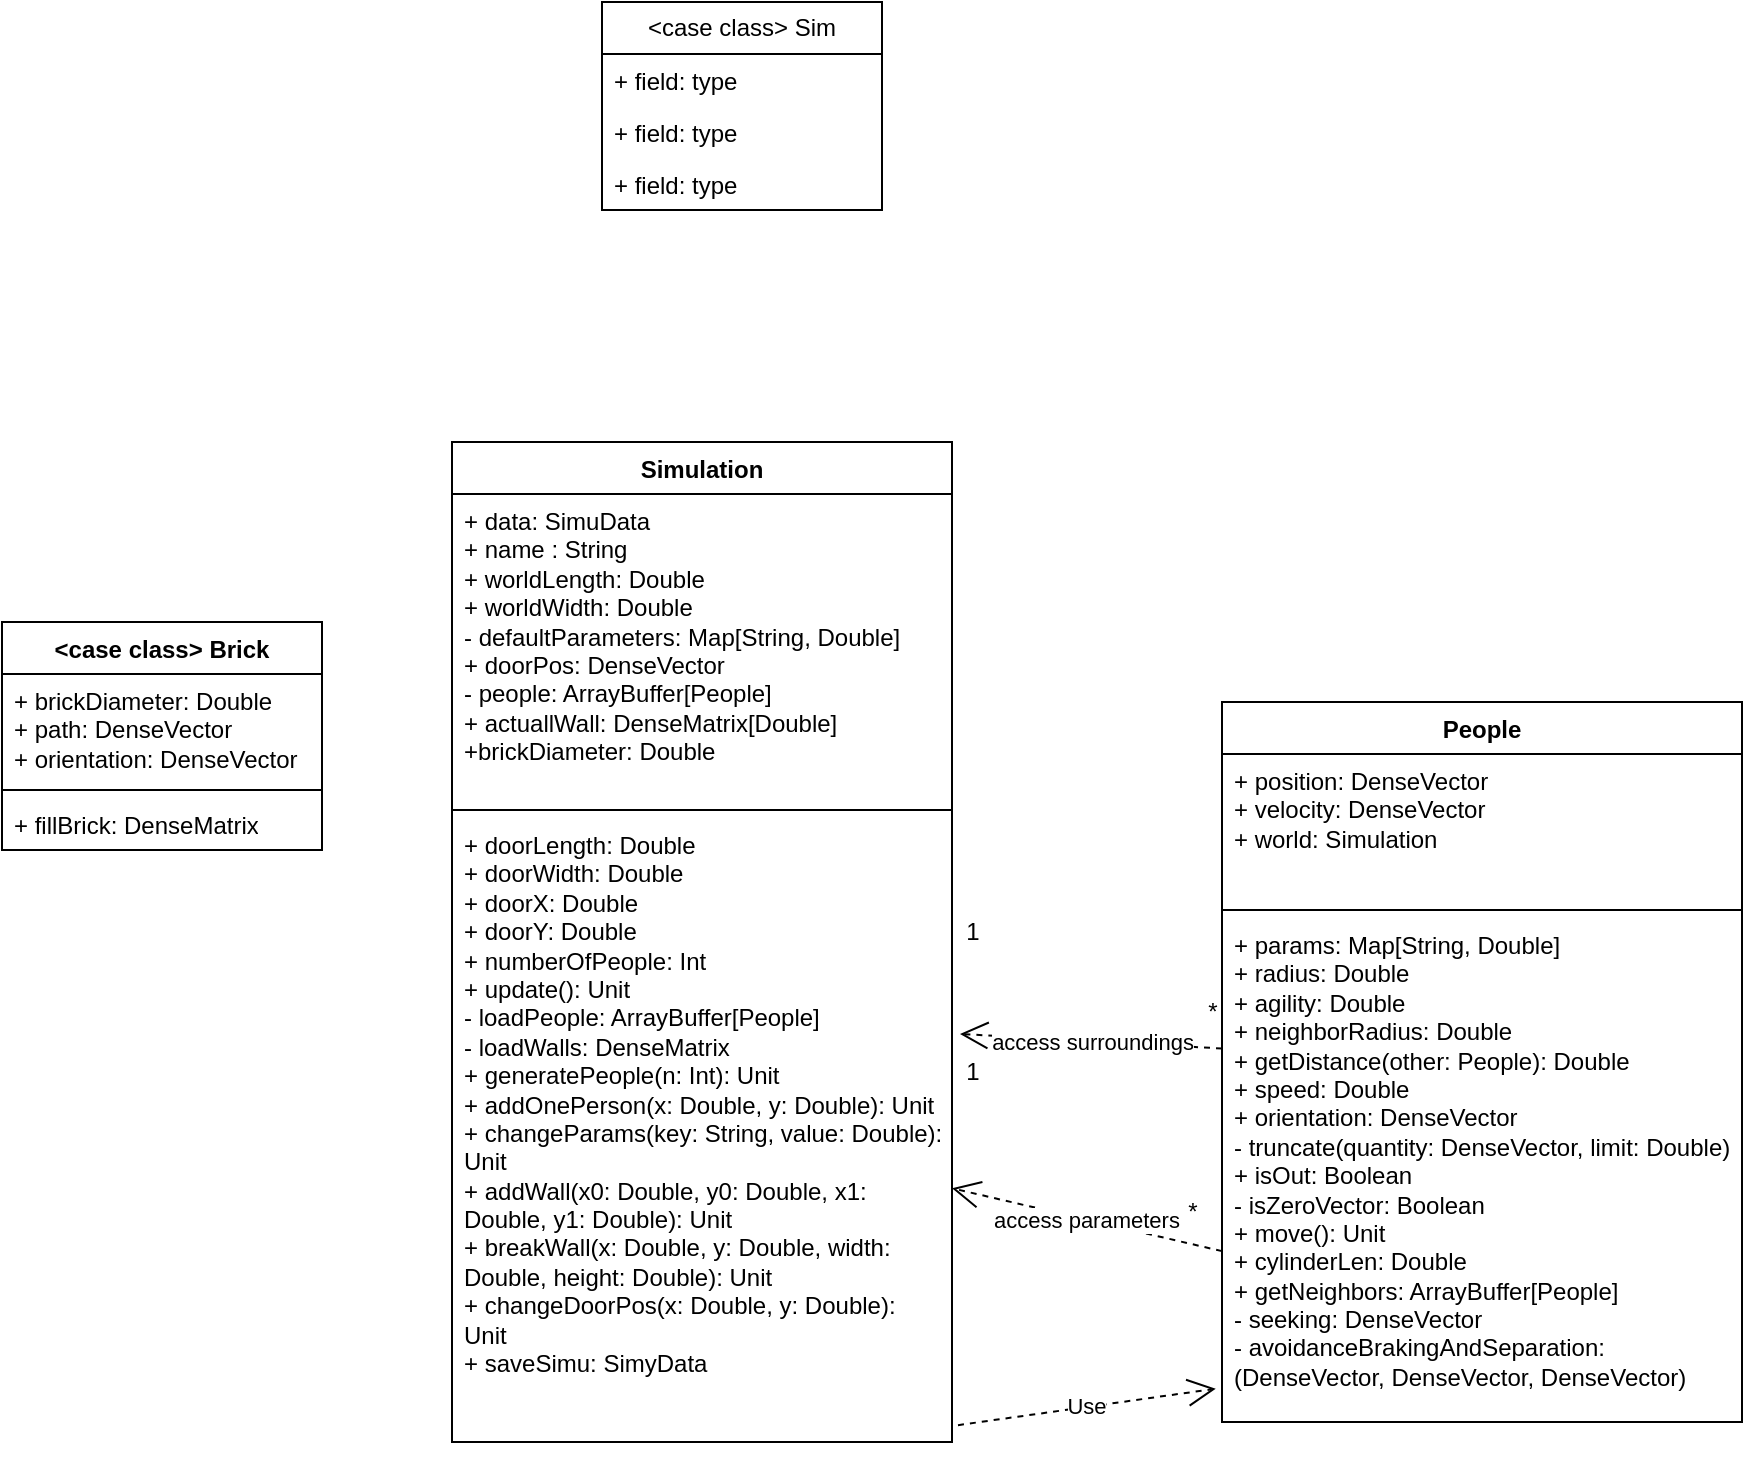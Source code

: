 <mxfile version="24.3.0" type="github">
  <diagram id="C5RBs43oDa-KdzZeNtuy" name="Page-1">
    <mxGraphModel dx="391" dy="385" grid="1" gridSize="10" guides="1" tooltips="1" connect="1" arrows="1" fold="1" page="1" pageScale="1" pageWidth="1169" pageHeight="827" math="0" shadow="0">
      <root>
        <mxCell id="WIyWlLk6GJQsqaUBKTNV-0" />
        <mxCell id="WIyWlLk6GJQsqaUBKTNV-1" parent="WIyWlLk6GJQsqaUBKTNV-0" />
        <mxCell id="RkpjHpUXgbbp_-WKOQ0z-4" value="Simulation" style="swimlane;fontStyle=1;align=center;verticalAlign=top;childLayout=stackLayout;horizontal=1;startSize=26;horizontalStack=0;resizeParent=1;resizeParentMax=0;resizeLast=0;collapsible=1;marginBottom=0;whiteSpace=wrap;html=1;" parent="WIyWlLk6GJQsqaUBKTNV-1" vertex="1">
          <mxGeometry x="355" y="370" width="250" height="500" as="geometry" />
        </mxCell>
        <mxCell id="RkpjHpUXgbbp_-WKOQ0z-5" value="&lt;div&gt;+ data: SimuData&lt;br&gt;&lt;/div&gt;&lt;div&gt;+ name : String&lt;br&gt;&lt;/div&gt;&lt;div&gt;+ worldLength: Double&lt;/div&gt;&lt;div&gt;+ worldWidth: Double&lt;/div&gt;&lt;div&gt;- defaultParameters: Map[String, Double]&lt;/div&gt;&lt;div&gt;+ doorPos: DenseVector&lt;br&gt;&lt;/div&gt;&lt;div&gt;- people: ArrayBuffer[People] &lt;br&gt;&lt;/div&gt;&lt;div&gt;+ actuallWall: DenseMatrix[Double]&lt;/div&gt;&lt;div&gt;+brickDiameter: Double&lt;/div&gt;&lt;div&gt;&lt;br&gt;&lt;/div&gt;&lt;div&gt;&lt;br&gt;&lt;/div&gt;&lt;div&gt;&lt;br&gt;&lt;/div&gt;" style="text;strokeColor=none;fillColor=none;align=left;verticalAlign=top;spacingLeft=4;spacingRight=4;overflow=hidden;rotatable=0;points=[[0,0.5],[1,0.5]];portConstraint=eastwest;whiteSpace=wrap;html=1;" parent="RkpjHpUXgbbp_-WKOQ0z-4" vertex="1">
          <mxGeometry y="26" width="250" height="154" as="geometry" />
        </mxCell>
        <mxCell id="RkpjHpUXgbbp_-WKOQ0z-6" value="" style="line;strokeWidth=1;fillColor=none;align=left;verticalAlign=middle;spacingTop=-1;spacingLeft=3;spacingRight=3;rotatable=0;labelPosition=right;points=[];portConstraint=eastwest;strokeColor=inherit;" parent="RkpjHpUXgbbp_-WKOQ0z-4" vertex="1">
          <mxGeometry y="180" width="250" height="8" as="geometry" />
        </mxCell>
        <mxCell id="RkpjHpUXgbbp_-WKOQ0z-7" value="&lt;div&gt;+ doorLength: Double&lt;br&gt;&lt;/div&gt;&lt;div&gt;+ doorWidth: Double&lt;/div&gt;&lt;div&gt;+ doorX: Double&lt;/div&gt;&lt;div&gt;+ doorY: Double&lt;br&gt;&lt;/div&gt;&lt;div&gt;+ numberOfPeople: Int&lt;/div&gt;&lt;div&gt;+ update(): Unit&lt;/div&gt;&lt;div&gt;- loadPeople: ArrayBuffer[People]&lt;/div&gt;&lt;div&gt;- loadWalls: DenseMatrix&lt;/div&gt;&lt;div&gt;+ generatePeople(n: Int): Unit&lt;/div&gt;&lt;div&gt;+ addOnePerson(x: Double, y: Double): Unit&lt;/div&gt;&lt;div&gt;+ changeParams(key: String, value: Double): Unit&lt;/div&gt;&lt;div&gt;+ addWall(x0: Double, y0: Double, x1: Double, y1: Double): Unit&lt;/div&gt;&lt;div&gt;+ breakWall(x: Double, y: Double, width: Double, height: Double): Unit&lt;/div&gt;&lt;div&gt;+ changeDoorPos(x: Double, y: Double): Unit&lt;/div&gt;&lt;div&gt;+ saveSimu: SimyData&lt;br&gt;&lt;/div&gt;&lt;div&gt;&lt;br&gt;&lt;/div&gt;" style="text;strokeColor=none;fillColor=none;align=left;verticalAlign=top;spacingLeft=4;spacingRight=4;overflow=hidden;rotatable=0;points=[[0,0.5],[1,0.5]];portConstraint=eastwest;whiteSpace=wrap;html=1;" parent="RkpjHpUXgbbp_-WKOQ0z-4" vertex="1">
          <mxGeometry y="188" width="250" height="312" as="geometry" />
        </mxCell>
        <mxCell id="jS9uIl8wAypgQjRNOiSP-0" value="People" style="swimlane;fontStyle=1;align=center;verticalAlign=top;childLayout=stackLayout;horizontal=1;startSize=26;horizontalStack=0;resizeParent=1;resizeParentMax=0;resizeLast=0;collapsible=1;marginBottom=0;whiteSpace=wrap;html=1;" parent="WIyWlLk6GJQsqaUBKTNV-1" vertex="1">
          <mxGeometry x="740" y="500" width="260" height="360" as="geometry" />
        </mxCell>
        <mxCell id="jS9uIl8wAypgQjRNOiSP-1" value="+ position: DenseVector&lt;br&gt;&lt;div&gt;+ velocity: DenseVector&lt;/div&gt;&lt;div&gt;+ world: Simulation&lt;/div&gt;" style="text;strokeColor=none;fillColor=none;align=left;verticalAlign=top;spacingLeft=4;spacingRight=4;overflow=hidden;rotatable=0;points=[[0,0.5],[1,0.5]];portConstraint=eastwest;whiteSpace=wrap;html=1;" parent="jS9uIl8wAypgQjRNOiSP-0" vertex="1">
          <mxGeometry y="26" width="260" height="74" as="geometry" />
        </mxCell>
        <mxCell id="jS9uIl8wAypgQjRNOiSP-2" value="" style="line;strokeWidth=1;fillColor=none;align=left;verticalAlign=middle;spacingTop=-1;spacingLeft=3;spacingRight=3;rotatable=0;labelPosition=right;points=[];portConstraint=eastwest;strokeColor=inherit;" parent="jS9uIl8wAypgQjRNOiSP-0" vertex="1">
          <mxGeometry y="100" width="260" height="8" as="geometry" />
        </mxCell>
        <mxCell id="jS9uIl8wAypgQjRNOiSP-3" value="&lt;div&gt;+ params: Map[String, Double]&lt;/div&gt;&lt;div&gt;+ radius: Double&lt;/div&gt;&lt;div&gt;+ agility: Double&lt;/div&gt;&lt;div&gt;+ neighborRadius: Double&lt;/div&gt;&lt;div&gt;+ getDistance(other: People): Double&lt;/div&gt;&lt;div&gt;+ speed: Double&lt;/div&gt;&lt;div&gt;+ orientation: DenseVector&lt;/div&gt;&lt;div&gt;- truncate(quantity: DenseVector, limit: Double)&lt;/div&gt;&lt;div&gt;+ isOut: Boolean&lt;/div&gt;&lt;div&gt;- isZeroVector: Boolean&lt;/div&gt;&lt;div&gt;+ move(): Unit&lt;/div&gt;&lt;div&gt;+ cylinderLen: Double&lt;/div&gt;&lt;div&gt;+ getNeighbors: ArrayBuffer[People]&lt;br&gt;&lt;/div&gt;&lt;div&gt;- seeking: DenseVector&lt;/div&gt;&lt;div&gt;- avoidanceBrakingAndSeparation: (DenseVector, DenseVector, DenseVector)&lt;br&gt;&lt;/div&gt;&lt;div&gt;&lt;br&gt;&lt;/div&gt;&lt;div&gt;&lt;br&gt;&lt;/div&gt;" style="text;strokeColor=none;fillColor=none;align=left;verticalAlign=top;spacingLeft=4;spacingRight=4;overflow=hidden;rotatable=0;points=[[0,0.5],[1,0.5]];portConstraint=eastwest;whiteSpace=wrap;html=1;" parent="jS9uIl8wAypgQjRNOiSP-0" vertex="1">
          <mxGeometry y="108" width="260" height="252" as="geometry" />
        </mxCell>
        <mxCell id="jS9uIl8wAypgQjRNOiSP-17" value="access surroundings" style="endArrow=open;endSize=12;dashed=1;html=1;rounded=0;exitX=0;exitY=0.259;exitDx=0;exitDy=0;exitPerimeter=0;entryX=1.016;entryY=0.346;entryDx=0;entryDy=0;entryPerimeter=0;" parent="WIyWlLk6GJQsqaUBKTNV-1" source="jS9uIl8wAypgQjRNOiSP-3" target="RkpjHpUXgbbp_-WKOQ0z-7" edge="1">
          <mxGeometry width="160" relative="1" as="geometry">
            <mxPoint x="590" y="750" as="sourcePoint" />
            <mxPoint x="750" y="750" as="targetPoint" />
          </mxGeometry>
        </mxCell>
        <mxCell id="jS9uIl8wAypgQjRNOiSP-18" value="&lt;div&gt;access parameters&lt;/div&gt;" style="endArrow=open;endSize=12;dashed=1;html=1;rounded=0;exitX=0;exitY=0.661;exitDx=0;exitDy=0;exitPerimeter=0;" parent="WIyWlLk6GJQsqaUBKTNV-1" source="jS9uIl8wAypgQjRNOiSP-3" target="RkpjHpUXgbbp_-WKOQ0z-7" edge="1">
          <mxGeometry width="160" relative="1" as="geometry">
            <mxPoint x="590" y="750" as="sourcePoint" />
            <mxPoint x="750" y="750" as="targetPoint" />
          </mxGeometry>
        </mxCell>
        <mxCell id="jS9uIl8wAypgQjRNOiSP-25" value="1" style="text;html=1;align=center;verticalAlign=middle;resizable=0;points=[];autosize=1;strokeColor=none;fillColor=none;" parent="WIyWlLk6GJQsqaUBKTNV-1" vertex="1">
          <mxGeometry x="600" y="600" width="30" height="30" as="geometry" />
        </mxCell>
        <mxCell id="jS9uIl8wAypgQjRNOiSP-26" value="*" style="text;html=1;align=center;verticalAlign=middle;resizable=0;points=[];autosize=1;strokeColor=none;fillColor=none;" parent="WIyWlLk6GJQsqaUBKTNV-1" vertex="1">
          <mxGeometry x="710" y="740" width="30" height="30" as="geometry" />
        </mxCell>
        <mxCell id="jS9uIl8wAypgQjRNOiSP-27" value="*" style="text;html=1;align=center;verticalAlign=middle;resizable=0;points=[];autosize=1;strokeColor=none;fillColor=none;" parent="WIyWlLk6GJQsqaUBKTNV-1" vertex="1">
          <mxGeometry x="720" y="640" width="30" height="30" as="geometry" />
        </mxCell>
        <mxCell id="jS9uIl8wAypgQjRNOiSP-28" value="1" style="text;html=1;align=center;verticalAlign=middle;resizable=0;points=[];autosize=1;strokeColor=none;fillColor=none;" parent="WIyWlLk6GJQsqaUBKTNV-1" vertex="1">
          <mxGeometry x="600" y="670" width="30" height="30" as="geometry" />
        </mxCell>
        <mxCell id="jS9uIl8wAypgQjRNOiSP-32" value="Use" style="endArrow=open;endSize=12;dashed=1;html=1;rounded=0;exitX=1.012;exitY=0.973;exitDx=0;exitDy=0;exitPerimeter=0;entryX=-0.012;entryY=0.934;entryDx=0;entryDy=0;entryPerimeter=0;" parent="WIyWlLk6GJQsqaUBKTNV-1" source="RkpjHpUXgbbp_-WKOQ0z-7" target="jS9uIl8wAypgQjRNOiSP-3" edge="1">
          <mxGeometry width="160" relative="1" as="geometry">
            <mxPoint x="400" y="560" as="sourcePoint" />
            <mxPoint x="560" y="560" as="targetPoint" />
          </mxGeometry>
        </mxCell>
        <mxCell id="Dulzr-g3oZIXrsJRrk5U-3" value="" style="text;strokeColor=none;fillColor=none;align=left;verticalAlign=middle;spacingTop=-1;spacingLeft=4;spacingRight=4;rotatable=0;labelPosition=right;points=[];portConstraint=eastwest;" vertex="1" parent="WIyWlLk6GJQsqaUBKTNV-1">
          <mxGeometry x="510" y="600" width="20" height="14" as="geometry" />
        </mxCell>
        <mxCell id="Dulzr-g3oZIXrsJRrk5U-4" value="&amp;lt;case class&amp;gt; Brick" style="swimlane;fontStyle=1;align=center;verticalAlign=top;childLayout=stackLayout;horizontal=1;startSize=26;horizontalStack=0;resizeParent=1;resizeParentMax=0;resizeLast=0;collapsible=1;marginBottom=0;whiteSpace=wrap;html=1;" vertex="1" parent="WIyWlLk6GJQsqaUBKTNV-1">
          <mxGeometry x="130" y="460" width="160" height="114" as="geometry" />
        </mxCell>
        <mxCell id="Dulzr-g3oZIXrsJRrk5U-5" value="&lt;div&gt;+ brickDiameter: Double&lt;/div&gt;&lt;div&gt;+ path: DenseVector&lt;/div&gt;&lt;div&gt;+ orientation: DenseVector&lt;br&gt;&lt;/div&gt;" style="text;strokeColor=none;fillColor=none;align=left;verticalAlign=top;spacingLeft=4;spacingRight=4;overflow=hidden;rotatable=0;points=[[0,0.5],[1,0.5]];portConstraint=eastwest;whiteSpace=wrap;html=1;" vertex="1" parent="Dulzr-g3oZIXrsJRrk5U-4">
          <mxGeometry y="26" width="160" height="54" as="geometry" />
        </mxCell>
        <mxCell id="Dulzr-g3oZIXrsJRrk5U-6" value="" style="line;strokeWidth=1;fillColor=none;align=left;verticalAlign=middle;spacingTop=-1;spacingLeft=3;spacingRight=3;rotatable=0;labelPosition=right;points=[];portConstraint=eastwest;strokeColor=inherit;" vertex="1" parent="Dulzr-g3oZIXrsJRrk5U-4">
          <mxGeometry y="80" width="160" height="8" as="geometry" />
        </mxCell>
        <mxCell id="Dulzr-g3oZIXrsJRrk5U-7" value="+ fillBrick: DenseMatrix" style="text;strokeColor=none;fillColor=none;align=left;verticalAlign=top;spacingLeft=4;spacingRight=4;overflow=hidden;rotatable=0;points=[[0,0.5],[1,0.5]];portConstraint=eastwest;whiteSpace=wrap;html=1;" vertex="1" parent="Dulzr-g3oZIXrsJRrk5U-4">
          <mxGeometry y="88" width="160" height="26" as="geometry" />
        </mxCell>
        <mxCell id="Dulzr-g3oZIXrsJRrk5U-8" value="&amp;lt;case class&amp;gt; Sim" style="swimlane;fontStyle=0;childLayout=stackLayout;horizontal=1;startSize=26;fillColor=none;horizontalStack=0;resizeParent=1;resizeParentMax=0;resizeLast=0;collapsible=1;marginBottom=0;whiteSpace=wrap;html=1;" vertex="1" parent="WIyWlLk6GJQsqaUBKTNV-1">
          <mxGeometry x="430" y="150" width="140" height="104" as="geometry" />
        </mxCell>
        <mxCell id="Dulzr-g3oZIXrsJRrk5U-9" value="+ field: type" style="text;strokeColor=none;fillColor=none;align=left;verticalAlign=top;spacingLeft=4;spacingRight=4;overflow=hidden;rotatable=0;points=[[0,0.5],[1,0.5]];portConstraint=eastwest;whiteSpace=wrap;html=1;" vertex="1" parent="Dulzr-g3oZIXrsJRrk5U-8">
          <mxGeometry y="26" width="140" height="26" as="geometry" />
        </mxCell>
        <mxCell id="Dulzr-g3oZIXrsJRrk5U-10" value="+ field: type" style="text;strokeColor=none;fillColor=none;align=left;verticalAlign=top;spacingLeft=4;spacingRight=4;overflow=hidden;rotatable=0;points=[[0,0.5],[1,0.5]];portConstraint=eastwest;whiteSpace=wrap;html=1;" vertex="1" parent="Dulzr-g3oZIXrsJRrk5U-8">
          <mxGeometry y="52" width="140" height="26" as="geometry" />
        </mxCell>
        <mxCell id="Dulzr-g3oZIXrsJRrk5U-11" value="+ field: type" style="text;strokeColor=none;fillColor=none;align=left;verticalAlign=top;spacingLeft=4;spacingRight=4;overflow=hidden;rotatable=0;points=[[0,0.5],[1,0.5]];portConstraint=eastwest;whiteSpace=wrap;html=1;" vertex="1" parent="Dulzr-g3oZIXrsJRrk5U-8">
          <mxGeometry y="78" width="140" height="26" as="geometry" />
        </mxCell>
      </root>
    </mxGraphModel>
  </diagram>
</mxfile>

